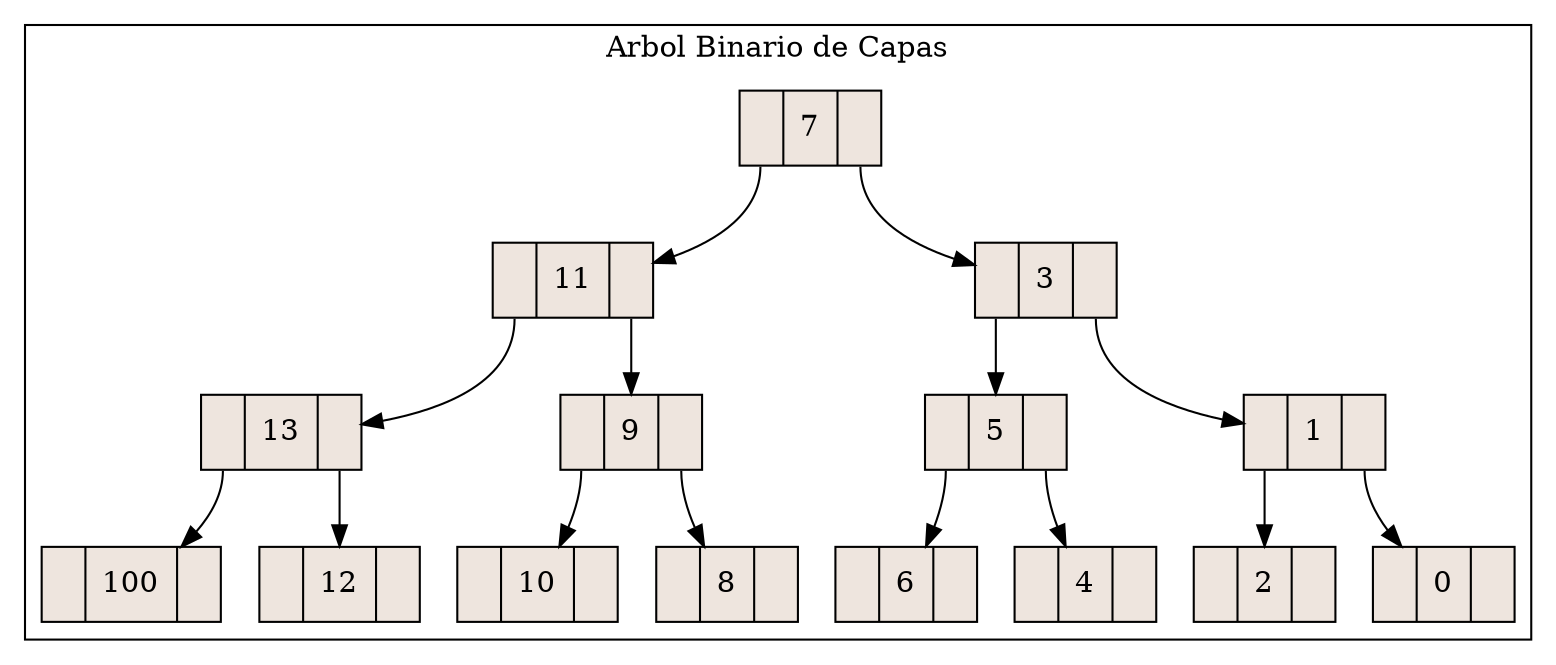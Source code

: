 digraph grafica{
rankdir=TB;
 subgraph cluster_0{
 label="Arbol Binario de Capas"; 
 node [shape = record, style=filled, fillcolor=seashell2];
nodo7 [ label = "<C0>|7|<C1>"];
nodo11 [ label = "<C0>|11|<C1>"];
nodo13 [ label = "<C0>|13|<C1>"];
nodo100 [ label = "<C0>|100|<C1>"];
nodo12 [ label = "<C0>|12|<C1>"];
nodo9 [ label = "<C0>|9|<C1>"];
nodo10 [ label = "<C0>|10|<C1>"];
nodo8 [ label = "<C0>|8|<C1>"];
nodo3 [ label = "<C0>|3|<C1>"];
nodo5 [ label = "<C0>|5|<C1>"];
nodo6 [ label = "<C0>|6|<C1>"];
nodo4 [ label = "<C0>|4|<C1>"];
nodo1 [ label = "<C0>|1|<C1>"];
nodo2 [ label = "<C0>|2|<C1>"];
nodo0 [ label = "<C0>|0|<C1>"];
nodo7:C0->nodo11
nodo7:C1->nodo3
nodo11:C0->nodo13
nodo11:C1->nodo9
nodo13:C0->nodo100
nodo13:C1->nodo12
nodo9:C0->nodo10
nodo9:C1->nodo8
nodo3:C0->nodo5
nodo3:C1->nodo1
nodo5:C0->nodo6
nodo5:C1->nodo4
nodo1:C0->nodo2
nodo1:C1->nodo0

}
}